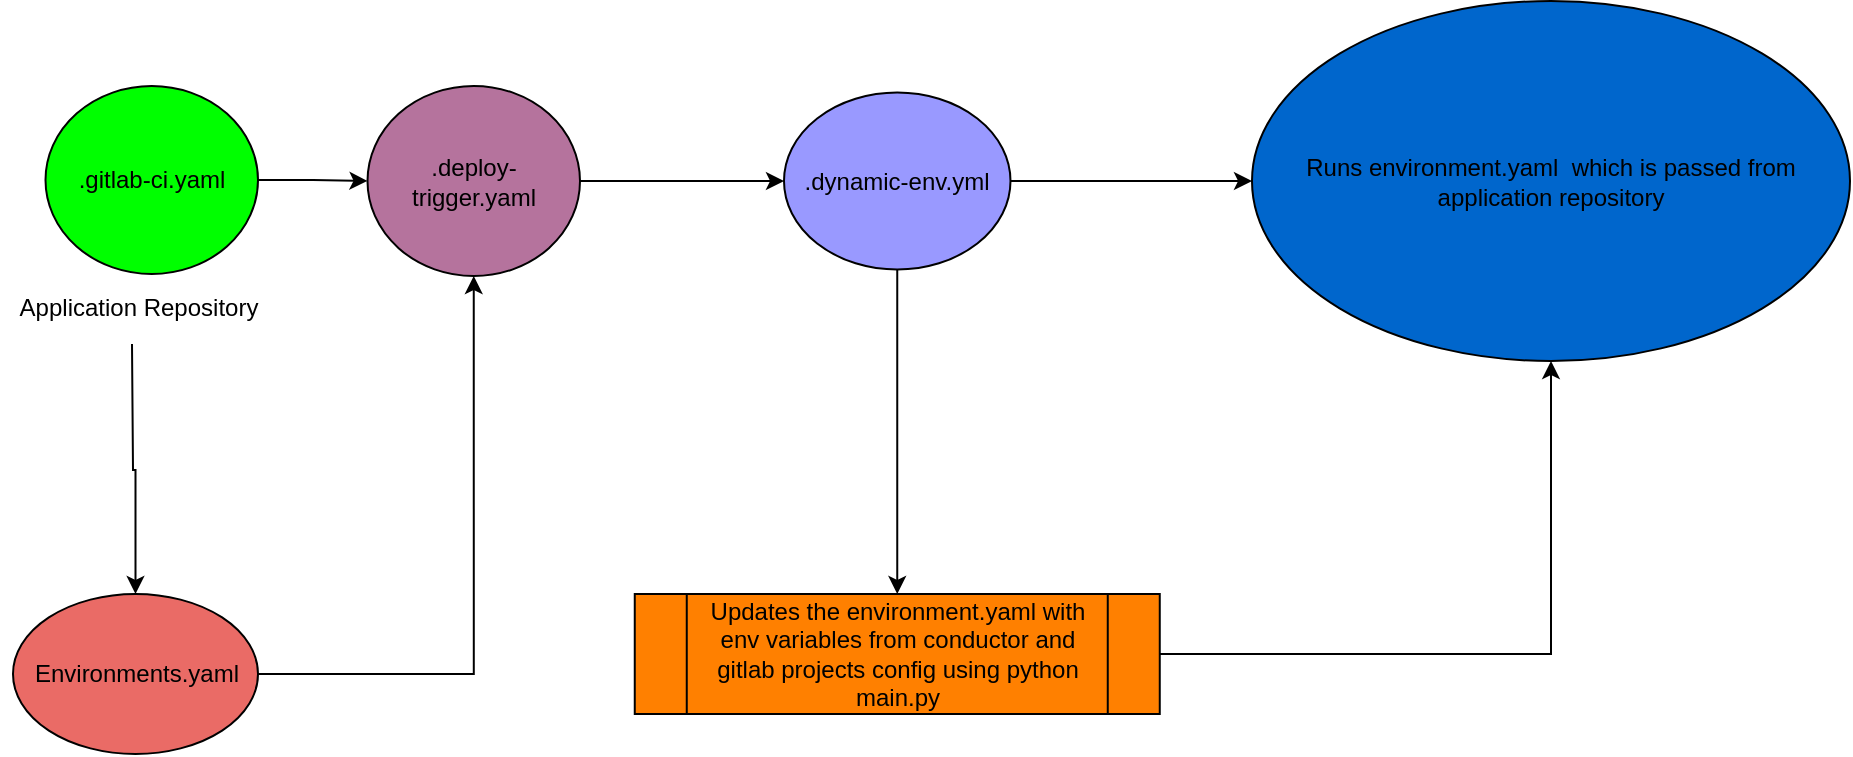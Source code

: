 <mxfile version="22.1.0" type="github">
  <diagram name="Page-1" id="6133507b-19e7-1e82-6fc7-422aa6c4b21f">
    <mxGraphModel dx="1659" dy="946" grid="0" gridSize="10" guides="1" tooltips="1" connect="1" arrows="1" fold="1" page="1" pageScale="1" pageWidth="1100" pageHeight="850" background="none" math="0" shadow="0">
      <root>
        <mxCell id="0" />
        <mxCell id="1" parent="0" />
        <mxCell id="U2zFYgUi0tcEFoiji4VH-5" value="" style="edgeStyle=orthogonalEdgeStyle;rounded=0;orthogonalLoop=1;jettySize=auto;html=1;" edge="1" parent="1" source="im4OXi0jit8Vrxe3bHxa-66" target="U2zFYgUi0tcEFoiji4VH-4">
          <mxGeometry relative="1" as="geometry" />
        </mxCell>
        <mxCell id="im4OXi0jit8Vrxe3bHxa-66" value=".gitlab-ci.yaml" style="ellipse;whiteSpace=wrap;html=1;fillColor=#00FF00;" parent="1" vertex="1">
          <mxGeometry x="106.75" y="191" width="106.25" height="94" as="geometry" />
        </mxCell>
        <mxCell id="U2zFYgUi0tcEFoiji4VH-14" style="edgeStyle=orthogonalEdgeStyle;rounded=0;orthogonalLoop=1;jettySize=auto;html=1;entryX=0;entryY=0.5;entryDx=0;entryDy=0;" edge="1" parent="1" source="U2zFYgUi0tcEFoiji4VH-4" target="U2zFYgUi0tcEFoiji4VH-7">
          <mxGeometry relative="1" as="geometry" />
        </mxCell>
        <mxCell id="U2zFYgUi0tcEFoiji4VH-4" value=".deploy-trigger.yaml" style="ellipse;whiteSpace=wrap;html=1;fillColor=#B5739D;" vertex="1" parent="1">
          <mxGeometry x="267.75" y="191" width="106.25" height="95" as="geometry" />
        </mxCell>
        <mxCell id="U2zFYgUi0tcEFoiji4VH-12" value="" style="edgeStyle=orthogonalEdgeStyle;rounded=0;orthogonalLoop=1;jettySize=auto;html=1;" edge="1" parent="1" target="U2zFYgUi0tcEFoiji4VH-11">
          <mxGeometry relative="1" as="geometry">
            <mxPoint x="150" y="320" as="sourcePoint" />
          </mxGeometry>
        </mxCell>
        <mxCell id="U2zFYgUi0tcEFoiji4VH-6" value="Application Repository" style="text;html=1;align=center;verticalAlign=middle;resizable=0;points=[];autosize=1;strokeColor=none;fillColor=none;" vertex="1" parent="1">
          <mxGeometry x="84" y="289" width="137" height="26" as="geometry" />
        </mxCell>
        <mxCell id="U2zFYgUi0tcEFoiji4VH-17" value="" style="edgeStyle=orthogonalEdgeStyle;rounded=0;orthogonalLoop=1;jettySize=auto;html=1;" edge="1" parent="1" source="U2zFYgUi0tcEFoiji4VH-7" target="U2zFYgUi0tcEFoiji4VH-16">
          <mxGeometry relative="1" as="geometry" />
        </mxCell>
        <mxCell id="U2zFYgUi0tcEFoiji4VH-21" value="" style="edgeStyle=orthogonalEdgeStyle;rounded=0;orthogonalLoop=1;jettySize=auto;html=1;" edge="1" parent="1" source="U2zFYgUi0tcEFoiji4VH-7" target="U2zFYgUi0tcEFoiji4VH-20">
          <mxGeometry relative="1" as="geometry" />
        </mxCell>
        <mxCell id="U2zFYgUi0tcEFoiji4VH-7" value=".dynamic-env.yml" style="ellipse;whiteSpace=wrap;html=1;fillColor=#9999FF;" vertex="1" parent="1">
          <mxGeometry x="476" y="194.25" width="113.25" height="88.5" as="geometry" />
        </mxCell>
        <mxCell id="U2zFYgUi0tcEFoiji4VH-13" style="edgeStyle=orthogonalEdgeStyle;rounded=0;orthogonalLoop=1;jettySize=auto;html=1;entryX=0.5;entryY=1;entryDx=0;entryDy=0;" edge="1" parent="1" source="U2zFYgUi0tcEFoiji4VH-11" target="U2zFYgUi0tcEFoiji4VH-4">
          <mxGeometry relative="1" as="geometry" />
        </mxCell>
        <mxCell id="U2zFYgUi0tcEFoiji4VH-11" value="Environments.yaml&lt;br&gt;" style="ellipse;whiteSpace=wrap;html=1;fillColor=#EA6B66;" vertex="1" parent="1">
          <mxGeometry x="90.5" y="445" width="122.5" height="80" as="geometry" />
        </mxCell>
        <mxCell id="U2zFYgUi0tcEFoiji4VH-18" style="edgeStyle=orthogonalEdgeStyle;rounded=0;orthogonalLoop=1;jettySize=auto;html=1;entryX=0.5;entryY=1;entryDx=0;entryDy=0;" edge="1" parent="1" source="U2zFYgUi0tcEFoiji4VH-16" target="U2zFYgUi0tcEFoiji4VH-20">
          <mxGeometry relative="1" as="geometry">
            <mxPoint x="723.95" y="242.2" as="targetPoint" />
          </mxGeometry>
        </mxCell>
        <mxCell id="U2zFYgUi0tcEFoiji4VH-16" value="Updates the environment.yaml with env variables from conductor and gitlab projects config using python main.py" style="shape=process;whiteSpace=wrap;html=1;backgroundOutline=1;fillColor=#FF8000;" vertex="1" parent="1">
          <mxGeometry x="401.38" y="445" width="262.5" height="60" as="geometry" />
        </mxCell>
        <mxCell id="U2zFYgUi0tcEFoiji4VH-20" value="Runs environment.yaml&amp;nbsp; which is passed from application repository" style="ellipse;whiteSpace=wrap;html=1;fillColor=#0066CC;" vertex="1" parent="1">
          <mxGeometry x="710" y="148.5" width="299" height="180" as="geometry" />
        </mxCell>
      </root>
    </mxGraphModel>
  </diagram>
</mxfile>
